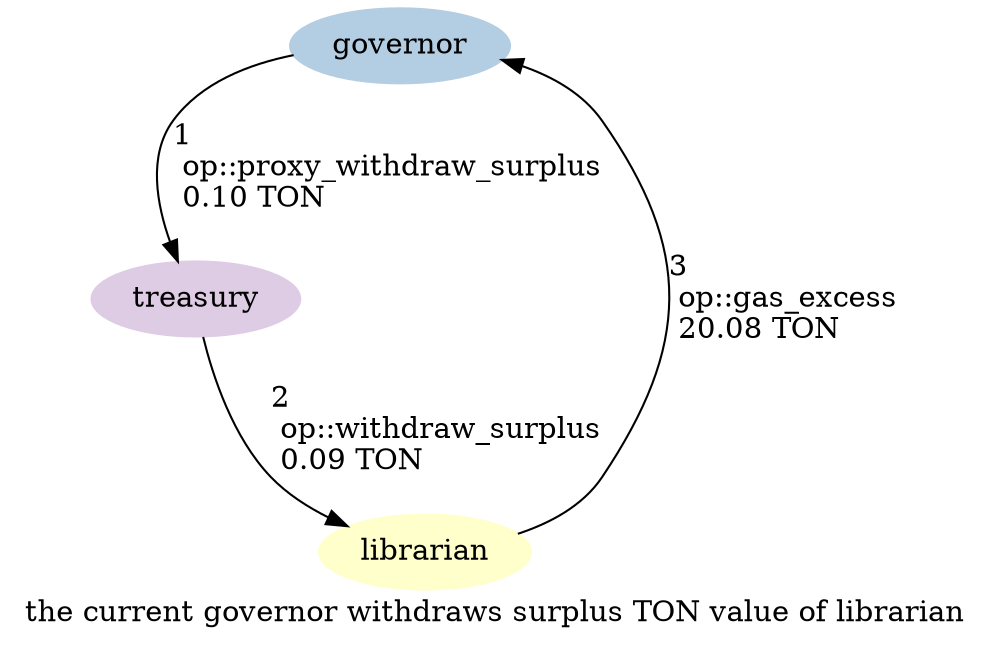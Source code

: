 digraph {
    label="the current governor withdraws surplus TON value of librarian"
    node [ colorscheme=pastel19 style=filled ]

    /* Entities */
    governor [ color=2 ]
    treasury [ color=4 ]
    librarian [ color=6 ]

    /* Relationships */
    governor -> treasury [ label="1\l op::proxy_withdraw_surplus\l 0.10 TON\l" ]
    treasury -> librarian [ label="2\l op::withdraw_surplus\l 0.09 TON\l"]
    librarian -> governor [ label="3\l op::gas_excess\l 20.08 TON\l" ]

    /* Ranks */
    { rank=min governor }
}
